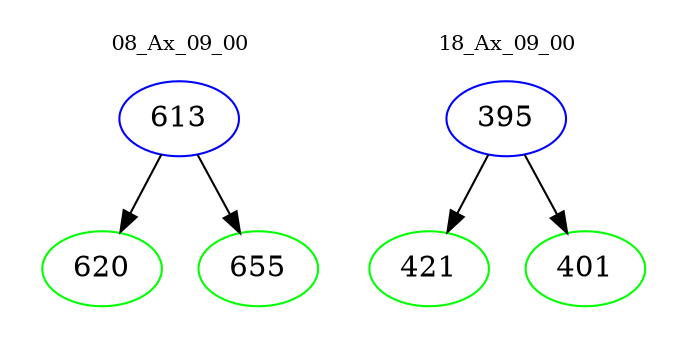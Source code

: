 digraph{
subgraph cluster_0 {
color = white
label = "08_Ax_09_00";
fontsize=10;
T0_613 [label="613", color="blue"]
T0_613 -> T0_620 [color="black"]
T0_620 [label="620", color="green"]
T0_613 -> T0_655 [color="black"]
T0_655 [label="655", color="green"]
}
subgraph cluster_1 {
color = white
label = "18_Ax_09_00";
fontsize=10;
T1_395 [label="395", color="blue"]
T1_395 -> T1_421 [color="black"]
T1_421 [label="421", color="green"]
T1_395 -> T1_401 [color="black"]
T1_401 [label="401", color="green"]
}
}
